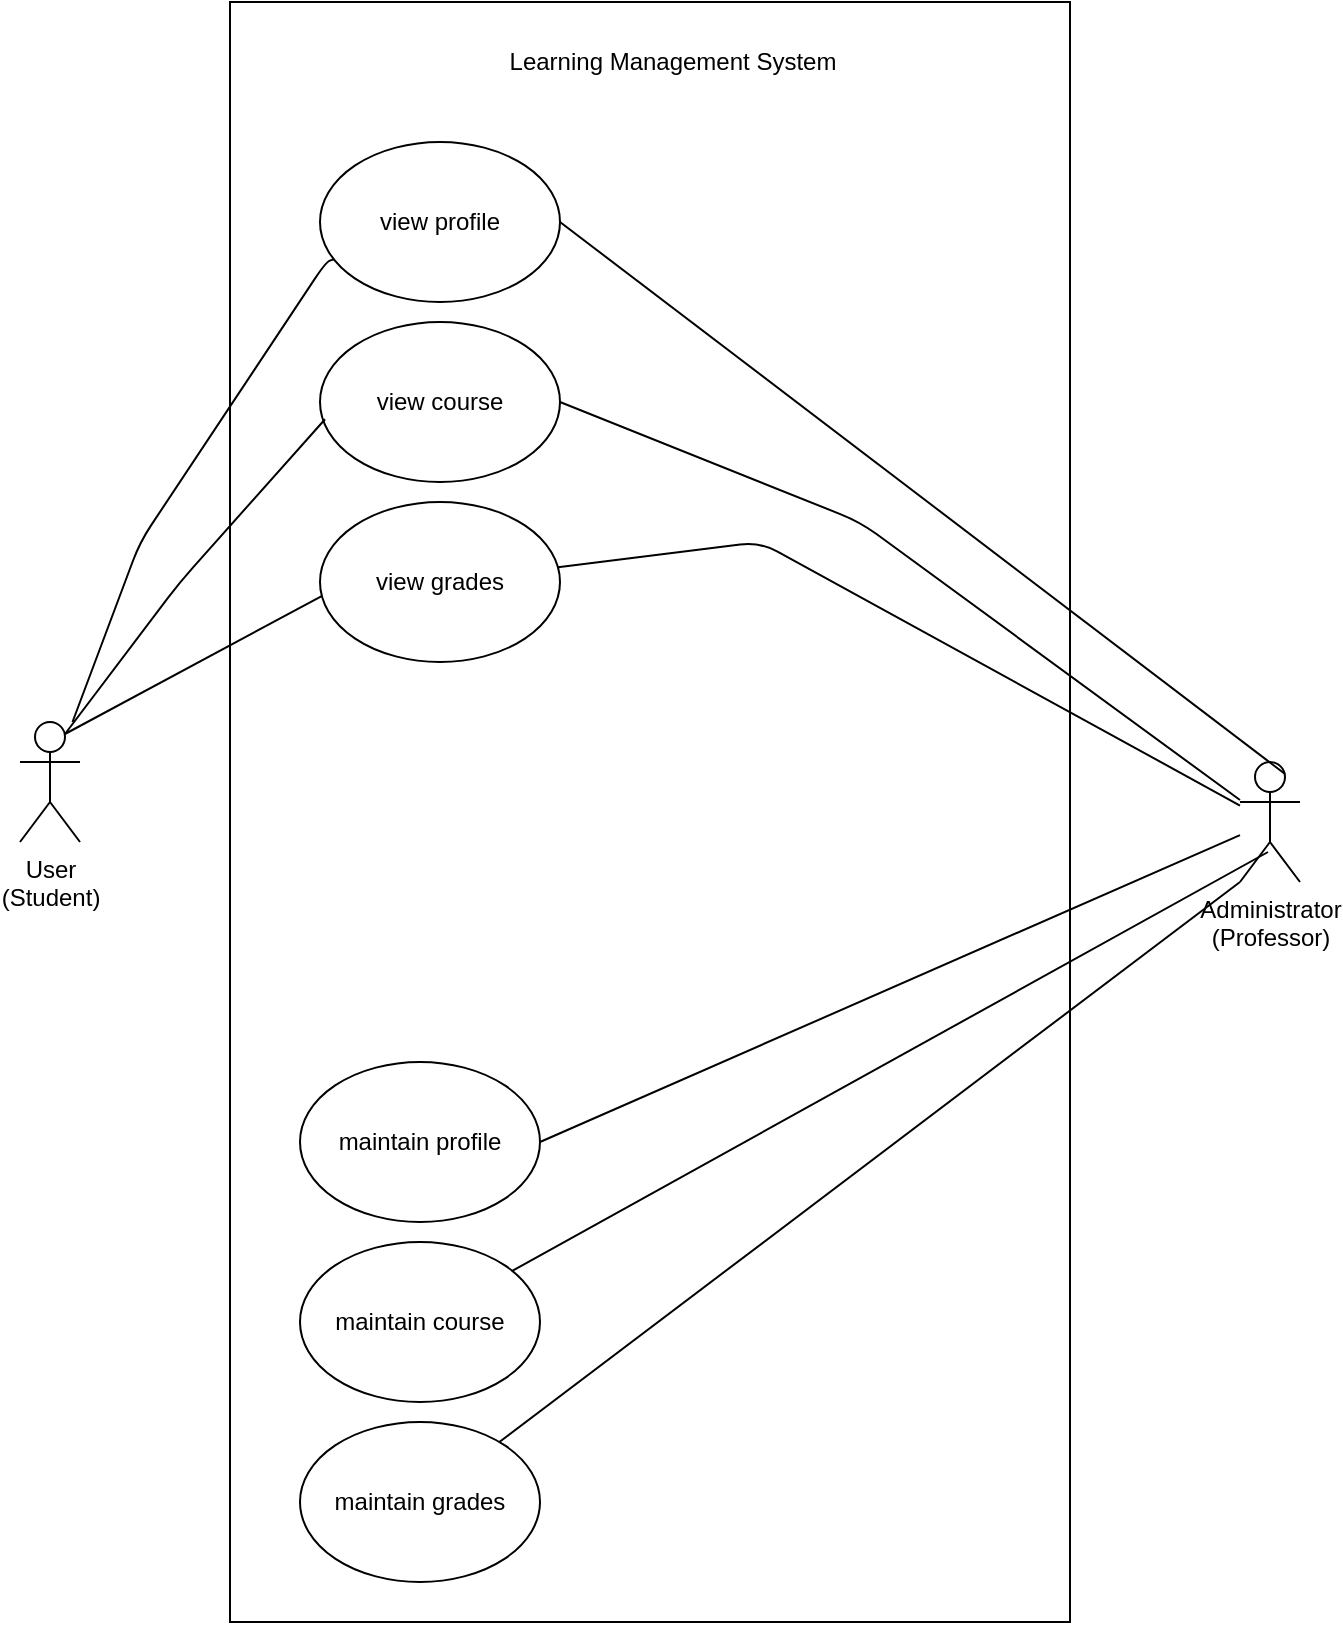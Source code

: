 <mxfile version="13.0.1" type="github">
  <diagram id="2NK9Bv698ZCDxw2LtlY-" name="Page-1">
    <mxGraphModel dx="1185" dy="1738" grid="1" gridSize="10" guides="1" tooltips="1" connect="1" arrows="1" fold="1" page="1" pageScale="1" pageWidth="850" pageHeight="1100" math="0" shadow="0">
      <root>
        <mxCell id="0" />
        <mxCell id="1" parent="0" />
        <mxCell id="4_3aIprzykxPTUGAOZH8-1" value="" style="rounded=0;whiteSpace=wrap;html=1;" vertex="1" parent="1">
          <mxGeometry x="195" y="-1010" width="420" height="810" as="geometry" />
        </mxCell>
        <mxCell id="4_3aIprzykxPTUGAOZH8-3" value="view course" style="ellipse;whiteSpace=wrap;html=1;" vertex="1" parent="1">
          <mxGeometry x="240" y="-850" width="120" height="80" as="geometry" />
        </mxCell>
        <mxCell id="4_3aIprzykxPTUGAOZH8-4" value="view grades" style="ellipse;whiteSpace=wrap;html=1;" vertex="1" parent="1">
          <mxGeometry x="240" y="-760" width="120" height="80" as="geometry" />
        </mxCell>
        <mxCell id="4_3aIprzykxPTUGAOZH8-5" value="view profile" style="ellipse;whiteSpace=wrap;html=1;" vertex="1" parent="1">
          <mxGeometry x="240" y="-940" width="120" height="80" as="geometry" />
        </mxCell>
        <mxCell id="4_3aIprzykxPTUGAOZH8-6" value="" style="endArrow=none;html=1;" edge="1" parent="1" source="4_3aIprzykxPTUGAOZH8-12" target="4_3aIprzykxPTUGAOZH8-5">
          <mxGeometry width="50" height="50" relative="1" as="geometry">
            <mxPoint x="250" y="-870" as="sourcePoint" />
            <mxPoint x="320" y="-910" as="targetPoint" />
            <Array as="points">
              <mxPoint x="150" y="-740" />
              <mxPoint x="243" y="-880" />
            </Array>
          </mxGeometry>
        </mxCell>
        <mxCell id="4_3aIprzykxPTUGAOZH8-7" value="maintain grades" style="ellipse;whiteSpace=wrap;html=1;" vertex="1" parent="1">
          <mxGeometry x="230" y="-300" width="120" height="80" as="geometry" />
        </mxCell>
        <mxCell id="4_3aIprzykxPTUGAOZH8-8" value="maintain profile" style="ellipse;whiteSpace=wrap;html=1;" vertex="1" parent="1">
          <mxGeometry x="230" y="-480" width="120" height="80" as="geometry" />
        </mxCell>
        <mxCell id="4_3aIprzykxPTUGAOZH8-9" value="Administrator&lt;br&gt;(Professor)" style="shape=umlActor;verticalLabelPosition=bottom;labelBackgroundColor=#ffffff;verticalAlign=top;html=1;outlineConnect=0;" vertex="1" parent="1">
          <mxGeometry x="700" y="-630" width="30" height="60" as="geometry" />
        </mxCell>
        <mxCell id="4_3aIprzykxPTUGAOZH8-11" value="maintain course" style="ellipse;whiteSpace=wrap;html=1;" vertex="1" parent="1">
          <mxGeometry x="230" y="-390" width="120" height="80" as="geometry" />
        </mxCell>
        <mxCell id="4_3aIprzykxPTUGAOZH8-12" value="User&lt;br&gt;(Student)" style="shape=umlActor;verticalLabelPosition=bottom;labelBackgroundColor=#ffffff;verticalAlign=top;html=1;outlineConnect=0;" vertex="1" parent="1">
          <mxGeometry x="90" y="-650" width="30" height="60" as="geometry" />
        </mxCell>
        <mxCell id="4_3aIprzykxPTUGAOZH8-13" value="" style="endArrow=none;html=1;entryX=0.007;entryY=0.588;entryDx=0;entryDy=0;entryPerimeter=0;exitX=0.75;exitY=0.1;exitDx=0;exitDy=0;exitPerimeter=0;" edge="1" parent="1" source="4_3aIprzykxPTUGAOZH8-12" target="4_3aIprzykxPTUGAOZH8-4">
          <mxGeometry width="50" height="50" relative="1" as="geometry">
            <mxPoint x="220" y="-765" as="sourcePoint" />
            <mxPoint x="270" y="-815" as="targetPoint" />
          </mxGeometry>
        </mxCell>
        <mxCell id="4_3aIprzykxPTUGAOZH8-14" value="" style="endArrow=none;html=1;exitX=1;exitY=0.5;exitDx=0;exitDy=0;entryX=0.75;entryY=0.1;entryDx=0;entryDy=0;entryPerimeter=0;" edge="1" parent="1" source="4_3aIprzykxPTUGAOZH8-5" target="4_3aIprzykxPTUGAOZH8-9">
          <mxGeometry width="50" height="50" relative="1" as="geometry">
            <mxPoint x="480" y="-860" as="sourcePoint" />
            <mxPoint x="510" y="-820" as="targetPoint" />
            <Array as="points" />
          </mxGeometry>
        </mxCell>
        <mxCell id="4_3aIprzykxPTUGAOZH8-15" value="" style="endArrow=none;html=1;" edge="1" parent="1" source="4_3aIprzykxPTUGAOZH8-4" target="4_3aIprzykxPTUGAOZH8-9">
          <mxGeometry width="50" height="50" relative="1" as="geometry">
            <mxPoint x="480" y="-680" as="sourcePoint" />
            <mxPoint x="530" y="-730" as="targetPoint" />
            <Array as="points">
              <mxPoint x="460" y="-740" />
            </Array>
          </mxGeometry>
        </mxCell>
        <mxCell id="4_3aIprzykxPTUGAOZH8-18" value="" style="endArrow=none;html=1;entryX=0.021;entryY=0.608;entryDx=0;entryDy=0;entryPerimeter=0;exitX=0.75;exitY=0.1;exitDx=0;exitDy=0;exitPerimeter=0;" edge="1" parent="1" source="4_3aIprzykxPTUGAOZH8-12" target="4_3aIprzykxPTUGAOZH8-3">
          <mxGeometry width="50" height="50" relative="1" as="geometry">
            <mxPoint x="140" y="-590" as="sourcePoint" />
            <mxPoint x="190" y="-640" as="targetPoint" />
            <Array as="points">
              <mxPoint x="170" y="-720" />
            </Array>
          </mxGeometry>
        </mxCell>
        <mxCell id="4_3aIprzykxPTUGAOZH8-20" value="" style="endArrow=none;html=1;exitX=1;exitY=0.5;exitDx=0;exitDy=0;" edge="1" parent="1" source="4_3aIprzykxPTUGAOZH8-8" target="4_3aIprzykxPTUGAOZH8-9">
          <mxGeometry width="50" height="50" relative="1" as="geometry">
            <mxPoint x="580" y="-490" as="sourcePoint" />
            <mxPoint x="630" y="-540" as="targetPoint" />
          </mxGeometry>
        </mxCell>
        <mxCell id="4_3aIprzykxPTUGAOZH8-21" value="" style="endArrow=none;html=1;entryX=0.467;entryY=0.75;entryDx=0;entryDy=0;entryPerimeter=0;" edge="1" parent="1" source="4_3aIprzykxPTUGAOZH8-11" target="4_3aIprzykxPTUGAOZH8-9">
          <mxGeometry width="50" height="50" relative="1" as="geometry">
            <mxPoint x="580" y="-480" as="sourcePoint" />
            <mxPoint x="680" y="-540" as="targetPoint" />
            <Array as="points" />
          </mxGeometry>
        </mxCell>
        <mxCell id="4_3aIprzykxPTUGAOZH8-22" value="" style="endArrow=none;html=1;entryX=0;entryY=1;entryDx=0;entryDy=0;entryPerimeter=0;" edge="1" parent="1" source="4_3aIprzykxPTUGAOZH8-7" target="4_3aIprzykxPTUGAOZH8-9">
          <mxGeometry width="50" height="50" relative="1" as="geometry">
            <mxPoint x="590" y="-480" as="sourcePoint" />
            <mxPoint x="640" y="-530" as="targetPoint" />
          </mxGeometry>
        </mxCell>
        <mxCell id="4_3aIprzykxPTUGAOZH8-24" value="Learning Management System" style="text;html=1;align=center;verticalAlign=middle;resizable=0;points=[];autosize=1;" vertex="1" parent="1">
          <mxGeometry x="326" y="-990" width="180" height="20" as="geometry" />
        </mxCell>
        <mxCell id="4_3aIprzykxPTUGAOZH8-32" value="" style="endArrow=none;html=1;exitX=1;exitY=0.5;exitDx=0;exitDy=0;" edge="1" parent="1" source="4_3aIprzykxPTUGAOZH8-3" target="4_3aIprzykxPTUGAOZH8-9">
          <mxGeometry width="50" height="50" relative="1" as="geometry">
            <mxPoint x="497.937" y="-639.601" as="sourcePoint" />
            <mxPoint x="590" y="-630" as="targetPoint" />
            <Array as="points">
              <mxPoint x="510" y="-750" />
            </Array>
          </mxGeometry>
        </mxCell>
      </root>
    </mxGraphModel>
  </diagram>
</mxfile>
